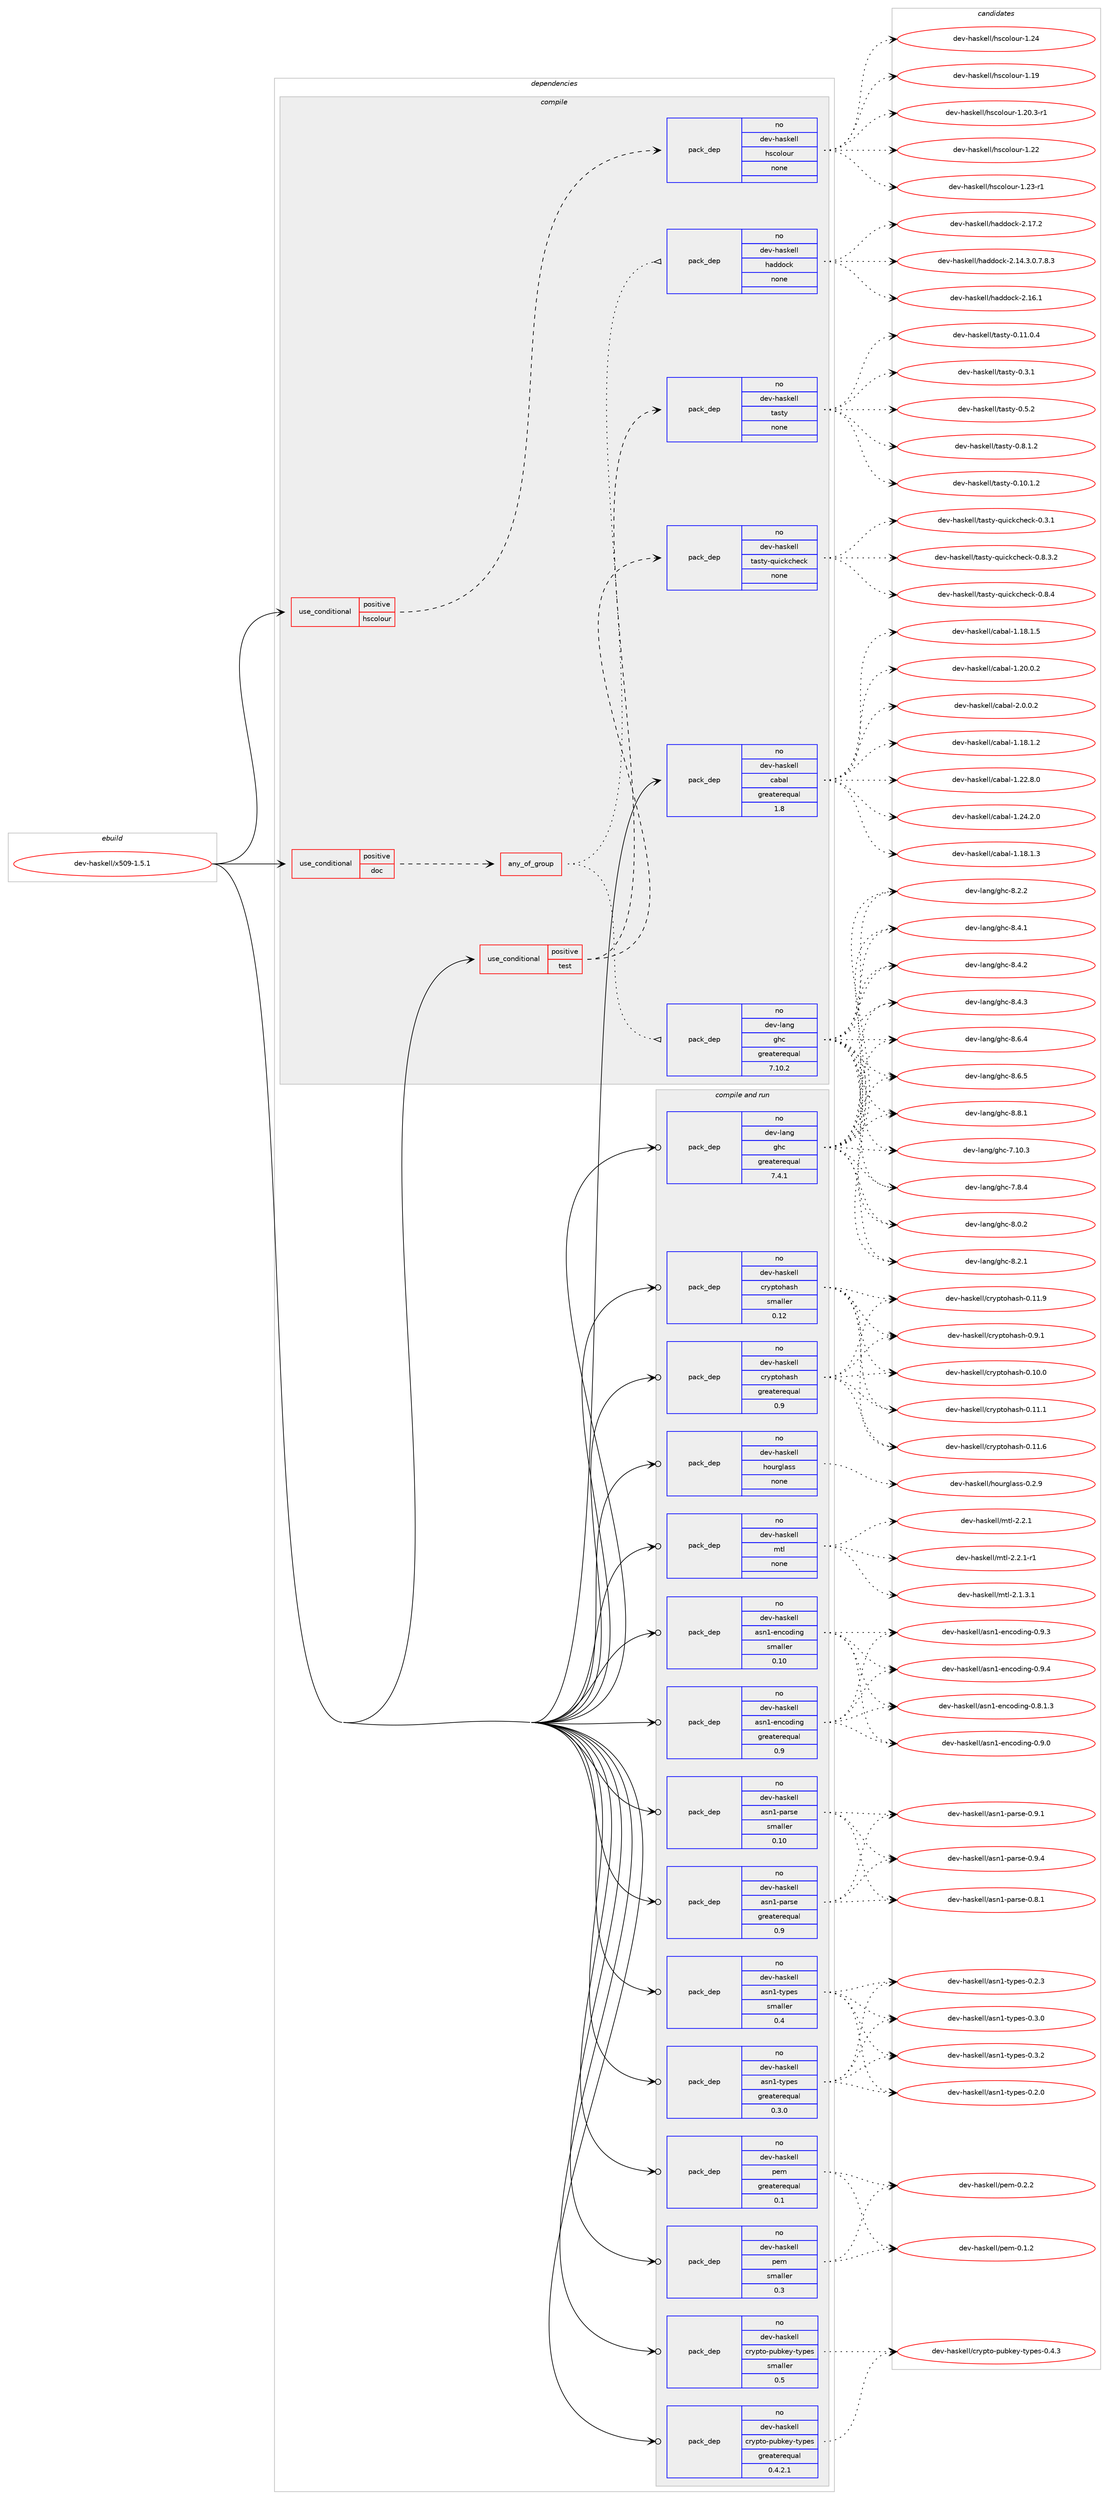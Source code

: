 digraph prolog {

# *************
# Graph options
# *************

newrank=true;
concentrate=true;
compound=true;
graph [rankdir=LR,fontname=Helvetica,fontsize=10,ranksep=1.5];#, ranksep=2.5, nodesep=0.2];
edge  [arrowhead=vee];
node  [fontname=Helvetica,fontsize=10];

# **********
# The ebuild
# **********

subgraph cluster_leftcol {
color=gray;
rank=same;
label=<<i>ebuild</i>>;
id [label="dev-haskell/x509-1.5.1", color=red, width=4, href="../dev-haskell/x509-1.5.1.svg"];
}

# ****************
# The dependencies
# ****************

subgraph cluster_midcol {
color=gray;
label=<<i>dependencies</i>>;
subgraph cluster_compile {
fillcolor="#eeeeee";
style=filled;
label=<<i>compile</i>>;
subgraph cond128225 {
dependency548052 [label=<<TABLE BORDER="0" CELLBORDER="1" CELLSPACING="0" CELLPADDING="4"><TR><TD ROWSPAN="3" CELLPADDING="10">use_conditional</TD></TR><TR><TD>positive</TD></TR><TR><TD>doc</TD></TR></TABLE>>, shape=none, color=red];
subgraph any10734 {
dependency548053 [label=<<TABLE BORDER="0" CELLBORDER="1" CELLSPACING="0" CELLPADDING="4"><TR><TD CELLPADDING="10">any_of_group</TD></TR></TABLE>>, shape=none, color=red];subgraph pack408736 {
dependency548054 [label=<<TABLE BORDER="0" CELLBORDER="1" CELLSPACING="0" CELLPADDING="4" WIDTH="220"><TR><TD ROWSPAN="6" CELLPADDING="30">pack_dep</TD></TR><TR><TD WIDTH="110">no</TD></TR><TR><TD>dev-haskell</TD></TR><TR><TD>haddock</TD></TR><TR><TD>none</TD></TR><TR><TD></TD></TR></TABLE>>, shape=none, color=blue];
}
dependency548053:e -> dependency548054:w [weight=20,style="dotted",arrowhead="oinv"];
subgraph pack408737 {
dependency548055 [label=<<TABLE BORDER="0" CELLBORDER="1" CELLSPACING="0" CELLPADDING="4" WIDTH="220"><TR><TD ROWSPAN="6" CELLPADDING="30">pack_dep</TD></TR><TR><TD WIDTH="110">no</TD></TR><TR><TD>dev-lang</TD></TR><TR><TD>ghc</TD></TR><TR><TD>greaterequal</TD></TR><TR><TD>7.10.2</TD></TR></TABLE>>, shape=none, color=blue];
}
dependency548053:e -> dependency548055:w [weight=20,style="dotted",arrowhead="oinv"];
}
dependency548052:e -> dependency548053:w [weight=20,style="dashed",arrowhead="vee"];
}
id:e -> dependency548052:w [weight=20,style="solid",arrowhead="vee"];
subgraph cond128226 {
dependency548056 [label=<<TABLE BORDER="0" CELLBORDER="1" CELLSPACING="0" CELLPADDING="4"><TR><TD ROWSPAN="3" CELLPADDING="10">use_conditional</TD></TR><TR><TD>positive</TD></TR><TR><TD>hscolour</TD></TR></TABLE>>, shape=none, color=red];
subgraph pack408738 {
dependency548057 [label=<<TABLE BORDER="0" CELLBORDER="1" CELLSPACING="0" CELLPADDING="4" WIDTH="220"><TR><TD ROWSPAN="6" CELLPADDING="30">pack_dep</TD></TR><TR><TD WIDTH="110">no</TD></TR><TR><TD>dev-haskell</TD></TR><TR><TD>hscolour</TD></TR><TR><TD>none</TD></TR><TR><TD></TD></TR></TABLE>>, shape=none, color=blue];
}
dependency548056:e -> dependency548057:w [weight=20,style="dashed",arrowhead="vee"];
}
id:e -> dependency548056:w [weight=20,style="solid",arrowhead="vee"];
subgraph cond128227 {
dependency548058 [label=<<TABLE BORDER="0" CELLBORDER="1" CELLSPACING="0" CELLPADDING="4"><TR><TD ROWSPAN="3" CELLPADDING="10">use_conditional</TD></TR><TR><TD>positive</TD></TR><TR><TD>test</TD></TR></TABLE>>, shape=none, color=red];
subgraph pack408739 {
dependency548059 [label=<<TABLE BORDER="0" CELLBORDER="1" CELLSPACING="0" CELLPADDING="4" WIDTH="220"><TR><TD ROWSPAN="6" CELLPADDING="30">pack_dep</TD></TR><TR><TD WIDTH="110">no</TD></TR><TR><TD>dev-haskell</TD></TR><TR><TD>tasty</TD></TR><TR><TD>none</TD></TR><TR><TD></TD></TR></TABLE>>, shape=none, color=blue];
}
dependency548058:e -> dependency548059:w [weight=20,style="dashed",arrowhead="vee"];
subgraph pack408740 {
dependency548060 [label=<<TABLE BORDER="0" CELLBORDER="1" CELLSPACING="0" CELLPADDING="4" WIDTH="220"><TR><TD ROWSPAN="6" CELLPADDING="30">pack_dep</TD></TR><TR><TD WIDTH="110">no</TD></TR><TR><TD>dev-haskell</TD></TR><TR><TD>tasty-quickcheck</TD></TR><TR><TD>none</TD></TR><TR><TD></TD></TR></TABLE>>, shape=none, color=blue];
}
dependency548058:e -> dependency548060:w [weight=20,style="dashed",arrowhead="vee"];
}
id:e -> dependency548058:w [weight=20,style="solid",arrowhead="vee"];
subgraph pack408741 {
dependency548061 [label=<<TABLE BORDER="0" CELLBORDER="1" CELLSPACING="0" CELLPADDING="4" WIDTH="220"><TR><TD ROWSPAN="6" CELLPADDING="30">pack_dep</TD></TR><TR><TD WIDTH="110">no</TD></TR><TR><TD>dev-haskell</TD></TR><TR><TD>cabal</TD></TR><TR><TD>greaterequal</TD></TR><TR><TD>1.8</TD></TR></TABLE>>, shape=none, color=blue];
}
id:e -> dependency548061:w [weight=20,style="solid",arrowhead="vee"];
}
subgraph cluster_compileandrun {
fillcolor="#eeeeee";
style=filled;
label=<<i>compile and run</i>>;
subgraph pack408742 {
dependency548062 [label=<<TABLE BORDER="0" CELLBORDER="1" CELLSPACING="0" CELLPADDING="4" WIDTH="220"><TR><TD ROWSPAN="6" CELLPADDING="30">pack_dep</TD></TR><TR><TD WIDTH="110">no</TD></TR><TR><TD>dev-haskell</TD></TR><TR><TD>asn1-encoding</TD></TR><TR><TD>greaterequal</TD></TR><TR><TD>0.9</TD></TR></TABLE>>, shape=none, color=blue];
}
id:e -> dependency548062:w [weight=20,style="solid",arrowhead="odotvee"];
subgraph pack408743 {
dependency548063 [label=<<TABLE BORDER="0" CELLBORDER="1" CELLSPACING="0" CELLPADDING="4" WIDTH="220"><TR><TD ROWSPAN="6" CELLPADDING="30">pack_dep</TD></TR><TR><TD WIDTH="110">no</TD></TR><TR><TD>dev-haskell</TD></TR><TR><TD>asn1-encoding</TD></TR><TR><TD>smaller</TD></TR><TR><TD>0.10</TD></TR></TABLE>>, shape=none, color=blue];
}
id:e -> dependency548063:w [weight=20,style="solid",arrowhead="odotvee"];
subgraph pack408744 {
dependency548064 [label=<<TABLE BORDER="0" CELLBORDER="1" CELLSPACING="0" CELLPADDING="4" WIDTH="220"><TR><TD ROWSPAN="6" CELLPADDING="30">pack_dep</TD></TR><TR><TD WIDTH="110">no</TD></TR><TR><TD>dev-haskell</TD></TR><TR><TD>asn1-parse</TD></TR><TR><TD>greaterequal</TD></TR><TR><TD>0.9</TD></TR></TABLE>>, shape=none, color=blue];
}
id:e -> dependency548064:w [weight=20,style="solid",arrowhead="odotvee"];
subgraph pack408745 {
dependency548065 [label=<<TABLE BORDER="0" CELLBORDER="1" CELLSPACING="0" CELLPADDING="4" WIDTH="220"><TR><TD ROWSPAN="6" CELLPADDING="30">pack_dep</TD></TR><TR><TD WIDTH="110">no</TD></TR><TR><TD>dev-haskell</TD></TR><TR><TD>asn1-parse</TD></TR><TR><TD>smaller</TD></TR><TR><TD>0.10</TD></TR></TABLE>>, shape=none, color=blue];
}
id:e -> dependency548065:w [weight=20,style="solid",arrowhead="odotvee"];
subgraph pack408746 {
dependency548066 [label=<<TABLE BORDER="0" CELLBORDER="1" CELLSPACING="0" CELLPADDING="4" WIDTH="220"><TR><TD ROWSPAN="6" CELLPADDING="30">pack_dep</TD></TR><TR><TD WIDTH="110">no</TD></TR><TR><TD>dev-haskell</TD></TR><TR><TD>asn1-types</TD></TR><TR><TD>greaterequal</TD></TR><TR><TD>0.3.0</TD></TR></TABLE>>, shape=none, color=blue];
}
id:e -> dependency548066:w [weight=20,style="solid",arrowhead="odotvee"];
subgraph pack408747 {
dependency548067 [label=<<TABLE BORDER="0" CELLBORDER="1" CELLSPACING="0" CELLPADDING="4" WIDTH="220"><TR><TD ROWSPAN="6" CELLPADDING="30">pack_dep</TD></TR><TR><TD WIDTH="110">no</TD></TR><TR><TD>dev-haskell</TD></TR><TR><TD>asn1-types</TD></TR><TR><TD>smaller</TD></TR><TR><TD>0.4</TD></TR></TABLE>>, shape=none, color=blue];
}
id:e -> dependency548067:w [weight=20,style="solid",arrowhead="odotvee"];
subgraph pack408748 {
dependency548068 [label=<<TABLE BORDER="0" CELLBORDER="1" CELLSPACING="0" CELLPADDING="4" WIDTH="220"><TR><TD ROWSPAN="6" CELLPADDING="30">pack_dep</TD></TR><TR><TD WIDTH="110">no</TD></TR><TR><TD>dev-haskell</TD></TR><TR><TD>crypto-pubkey-types</TD></TR><TR><TD>greaterequal</TD></TR><TR><TD>0.4.2.1</TD></TR></TABLE>>, shape=none, color=blue];
}
id:e -> dependency548068:w [weight=20,style="solid",arrowhead="odotvee"];
subgraph pack408749 {
dependency548069 [label=<<TABLE BORDER="0" CELLBORDER="1" CELLSPACING="0" CELLPADDING="4" WIDTH="220"><TR><TD ROWSPAN="6" CELLPADDING="30">pack_dep</TD></TR><TR><TD WIDTH="110">no</TD></TR><TR><TD>dev-haskell</TD></TR><TR><TD>crypto-pubkey-types</TD></TR><TR><TD>smaller</TD></TR><TR><TD>0.5</TD></TR></TABLE>>, shape=none, color=blue];
}
id:e -> dependency548069:w [weight=20,style="solid",arrowhead="odotvee"];
subgraph pack408750 {
dependency548070 [label=<<TABLE BORDER="0" CELLBORDER="1" CELLSPACING="0" CELLPADDING="4" WIDTH="220"><TR><TD ROWSPAN="6" CELLPADDING="30">pack_dep</TD></TR><TR><TD WIDTH="110">no</TD></TR><TR><TD>dev-haskell</TD></TR><TR><TD>cryptohash</TD></TR><TR><TD>greaterequal</TD></TR><TR><TD>0.9</TD></TR></TABLE>>, shape=none, color=blue];
}
id:e -> dependency548070:w [weight=20,style="solid",arrowhead="odotvee"];
subgraph pack408751 {
dependency548071 [label=<<TABLE BORDER="0" CELLBORDER="1" CELLSPACING="0" CELLPADDING="4" WIDTH="220"><TR><TD ROWSPAN="6" CELLPADDING="30">pack_dep</TD></TR><TR><TD WIDTH="110">no</TD></TR><TR><TD>dev-haskell</TD></TR><TR><TD>cryptohash</TD></TR><TR><TD>smaller</TD></TR><TR><TD>0.12</TD></TR></TABLE>>, shape=none, color=blue];
}
id:e -> dependency548071:w [weight=20,style="solid",arrowhead="odotvee"];
subgraph pack408752 {
dependency548072 [label=<<TABLE BORDER="0" CELLBORDER="1" CELLSPACING="0" CELLPADDING="4" WIDTH="220"><TR><TD ROWSPAN="6" CELLPADDING="30">pack_dep</TD></TR><TR><TD WIDTH="110">no</TD></TR><TR><TD>dev-haskell</TD></TR><TR><TD>hourglass</TD></TR><TR><TD>none</TD></TR><TR><TD></TD></TR></TABLE>>, shape=none, color=blue];
}
id:e -> dependency548072:w [weight=20,style="solid",arrowhead="odotvee"];
subgraph pack408753 {
dependency548073 [label=<<TABLE BORDER="0" CELLBORDER="1" CELLSPACING="0" CELLPADDING="4" WIDTH="220"><TR><TD ROWSPAN="6" CELLPADDING="30">pack_dep</TD></TR><TR><TD WIDTH="110">no</TD></TR><TR><TD>dev-haskell</TD></TR><TR><TD>mtl</TD></TR><TR><TD>none</TD></TR><TR><TD></TD></TR></TABLE>>, shape=none, color=blue];
}
id:e -> dependency548073:w [weight=20,style="solid",arrowhead="odotvee"];
subgraph pack408754 {
dependency548074 [label=<<TABLE BORDER="0" CELLBORDER="1" CELLSPACING="0" CELLPADDING="4" WIDTH="220"><TR><TD ROWSPAN="6" CELLPADDING="30">pack_dep</TD></TR><TR><TD WIDTH="110">no</TD></TR><TR><TD>dev-haskell</TD></TR><TR><TD>pem</TD></TR><TR><TD>greaterequal</TD></TR><TR><TD>0.1</TD></TR></TABLE>>, shape=none, color=blue];
}
id:e -> dependency548074:w [weight=20,style="solid",arrowhead="odotvee"];
subgraph pack408755 {
dependency548075 [label=<<TABLE BORDER="0" CELLBORDER="1" CELLSPACING="0" CELLPADDING="4" WIDTH="220"><TR><TD ROWSPAN="6" CELLPADDING="30">pack_dep</TD></TR><TR><TD WIDTH="110">no</TD></TR><TR><TD>dev-haskell</TD></TR><TR><TD>pem</TD></TR><TR><TD>smaller</TD></TR><TR><TD>0.3</TD></TR></TABLE>>, shape=none, color=blue];
}
id:e -> dependency548075:w [weight=20,style="solid",arrowhead="odotvee"];
subgraph pack408756 {
dependency548076 [label=<<TABLE BORDER="0" CELLBORDER="1" CELLSPACING="0" CELLPADDING="4" WIDTH="220"><TR><TD ROWSPAN="6" CELLPADDING="30">pack_dep</TD></TR><TR><TD WIDTH="110">no</TD></TR><TR><TD>dev-lang</TD></TR><TR><TD>ghc</TD></TR><TR><TD>greaterequal</TD></TR><TR><TD>7.4.1</TD></TR></TABLE>>, shape=none, color=blue];
}
id:e -> dependency548076:w [weight=20,style="solid",arrowhead="odotvee"];
}
subgraph cluster_run {
fillcolor="#eeeeee";
style=filled;
label=<<i>run</i>>;
}
}

# **************
# The candidates
# **************

subgraph cluster_choices {
rank=same;
color=gray;
label=<<i>candidates</i>>;

subgraph choice408736 {
color=black;
nodesep=1;
choice1001011184510497115107101108108471049710010011199107455046495246514648465546564651 [label="dev-haskell/haddock-2.14.3.0.7.8.3", color=red, width=4,href="../dev-haskell/haddock-2.14.3.0.7.8.3.svg"];
choice100101118451049711510710110810847104971001001119910745504649544649 [label="dev-haskell/haddock-2.16.1", color=red, width=4,href="../dev-haskell/haddock-2.16.1.svg"];
choice100101118451049711510710110810847104971001001119910745504649554650 [label="dev-haskell/haddock-2.17.2", color=red, width=4,href="../dev-haskell/haddock-2.17.2.svg"];
dependency548054:e -> choice1001011184510497115107101108108471049710010011199107455046495246514648465546564651:w [style=dotted,weight="100"];
dependency548054:e -> choice100101118451049711510710110810847104971001001119910745504649544649:w [style=dotted,weight="100"];
dependency548054:e -> choice100101118451049711510710110810847104971001001119910745504649554650:w [style=dotted,weight="100"];
}
subgraph choice408737 {
color=black;
nodesep=1;
choice1001011184510897110103471031049945554649484651 [label="dev-lang/ghc-7.10.3", color=red, width=4,href="../dev-lang/ghc-7.10.3.svg"];
choice10010111845108971101034710310499455546564652 [label="dev-lang/ghc-7.8.4", color=red, width=4,href="../dev-lang/ghc-7.8.4.svg"];
choice10010111845108971101034710310499455646484650 [label="dev-lang/ghc-8.0.2", color=red, width=4,href="../dev-lang/ghc-8.0.2.svg"];
choice10010111845108971101034710310499455646504649 [label="dev-lang/ghc-8.2.1", color=red, width=4,href="../dev-lang/ghc-8.2.1.svg"];
choice10010111845108971101034710310499455646504650 [label="dev-lang/ghc-8.2.2", color=red, width=4,href="../dev-lang/ghc-8.2.2.svg"];
choice10010111845108971101034710310499455646524649 [label="dev-lang/ghc-8.4.1", color=red, width=4,href="../dev-lang/ghc-8.4.1.svg"];
choice10010111845108971101034710310499455646524650 [label="dev-lang/ghc-8.4.2", color=red, width=4,href="../dev-lang/ghc-8.4.2.svg"];
choice10010111845108971101034710310499455646524651 [label="dev-lang/ghc-8.4.3", color=red, width=4,href="../dev-lang/ghc-8.4.3.svg"];
choice10010111845108971101034710310499455646544652 [label="dev-lang/ghc-8.6.4", color=red, width=4,href="../dev-lang/ghc-8.6.4.svg"];
choice10010111845108971101034710310499455646544653 [label="dev-lang/ghc-8.6.5", color=red, width=4,href="../dev-lang/ghc-8.6.5.svg"];
choice10010111845108971101034710310499455646564649 [label="dev-lang/ghc-8.8.1", color=red, width=4,href="../dev-lang/ghc-8.8.1.svg"];
dependency548055:e -> choice1001011184510897110103471031049945554649484651:w [style=dotted,weight="100"];
dependency548055:e -> choice10010111845108971101034710310499455546564652:w [style=dotted,weight="100"];
dependency548055:e -> choice10010111845108971101034710310499455646484650:w [style=dotted,weight="100"];
dependency548055:e -> choice10010111845108971101034710310499455646504649:w [style=dotted,weight="100"];
dependency548055:e -> choice10010111845108971101034710310499455646504650:w [style=dotted,weight="100"];
dependency548055:e -> choice10010111845108971101034710310499455646524649:w [style=dotted,weight="100"];
dependency548055:e -> choice10010111845108971101034710310499455646524650:w [style=dotted,weight="100"];
dependency548055:e -> choice10010111845108971101034710310499455646524651:w [style=dotted,weight="100"];
dependency548055:e -> choice10010111845108971101034710310499455646544652:w [style=dotted,weight="100"];
dependency548055:e -> choice10010111845108971101034710310499455646544653:w [style=dotted,weight="100"];
dependency548055:e -> choice10010111845108971101034710310499455646564649:w [style=dotted,weight="100"];
}
subgraph choice408738 {
color=black;
nodesep=1;
choice100101118451049711510710110810847104115991111081111171144549464957 [label="dev-haskell/hscolour-1.19", color=red, width=4,href="../dev-haskell/hscolour-1.19.svg"];
choice10010111845104971151071011081084710411599111108111117114454946504846514511449 [label="dev-haskell/hscolour-1.20.3-r1", color=red, width=4,href="../dev-haskell/hscolour-1.20.3-r1.svg"];
choice100101118451049711510710110810847104115991111081111171144549465050 [label="dev-haskell/hscolour-1.22", color=red, width=4,href="../dev-haskell/hscolour-1.22.svg"];
choice1001011184510497115107101108108471041159911110811111711445494650514511449 [label="dev-haskell/hscolour-1.23-r1", color=red, width=4,href="../dev-haskell/hscolour-1.23-r1.svg"];
choice100101118451049711510710110810847104115991111081111171144549465052 [label="dev-haskell/hscolour-1.24", color=red, width=4,href="../dev-haskell/hscolour-1.24.svg"];
dependency548057:e -> choice100101118451049711510710110810847104115991111081111171144549464957:w [style=dotted,weight="100"];
dependency548057:e -> choice10010111845104971151071011081084710411599111108111117114454946504846514511449:w [style=dotted,weight="100"];
dependency548057:e -> choice100101118451049711510710110810847104115991111081111171144549465050:w [style=dotted,weight="100"];
dependency548057:e -> choice1001011184510497115107101108108471041159911110811111711445494650514511449:w [style=dotted,weight="100"];
dependency548057:e -> choice100101118451049711510710110810847104115991111081111171144549465052:w [style=dotted,weight="100"];
}
subgraph choice408739 {
color=black;
nodesep=1;
choice10010111845104971151071011081084711697115116121454846494846494650 [label="dev-haskell/tasty-0.10.1.2", color=red, width=4,href="../dev-haskell/tasty-0.10.1.2.svg"];
choice10010111845104971151071011081084711697115116121454846494946484652 [label="dev-haskell/tasty-0.11.0.4", color=red, width=4,href="../dev-haskell/tasty-0.11.0.4.svg"];
choice10010111845104971151071011081084711697115116121454846514649 [label="dev-haskell/tasty-0.3.1", color=red, width=4,href="../dev-haskell/tasty-0.3.1.svg"];
choice10010111845104971151071011081084711697115116121454846534650 [label="dev-haskell/tasty-0.5.2", color=red, width=4,href="../dev-haskell/tasty-0.5.2.svg"];
choice100101118451049711510710110810847116971151161214548465646494650 [label="dev-haskell/tasty-0.8.1.2", color=red, width=4,href="../dev-haskell/tasty-0.8.1.2.svg"];
dependency548059:e -> choice10010111845104971151071011081084711697115116121454846494846494650:w [style=dotted,weight="100"];
dependency548059:e -> choice10010111845104971151071011081084711697115116121454846494946484652:w [style=dotted,weight="100"];
dependency548059:e -> choice10010111845104971151071011081084711697115116121454846514649:w [style=dotted,weight="100"];
dependency548059:e -> choice10010111845104971151071011081084711697115116121454846534650:w [style=dotted,weight="100"];
dependency548059:e -> choice100101118451049711510710110810847116971151161214548465646494650:w [style=dotted,weight="100"];
}
subgraph choice408740 {
color=black;
nodesep=1;
choice1001011184510497115107101108108471169711511612145113117105991079910410199107454846514649 [label="dev-haskell/tasty-quickcheck-0.3.1", color=red, width=4,href="../dev-haskell/tasty-quickcheck-0.3.1.svg"];
choice10010111845104971151071011081084711697115116121451131171059910799104101991074548465646514650 [label="dev-haskell/tasty-quickcheck-0.8.3.2", color=red, width=4,href="../dev-haskell/tasty-quickcheck-0.8.3.2.svg"];
choice1001011184510497115107101108108471169711511612145113117105991079910410199107454846564652 [label="dev-haskell/tasty-quickcheck-0.8.4", color=red, width=4,href="../dev-haskell/tasty-quickcheck-0.8.4.svg"];
dependency548060:e -> choice1001011184510497115107101108108471169711511612145113117105991079910410199107454846514649:w [style=dotted,weight="100"];
dependency548060:e -> choice10010111845104971151071011081084711697115116121451131171059910799104101991074548465646514650:w [style=dotted,weight="100"];
dependency548060:e -> choice1001011184510497115107101108108471169711511612145113117105991079910410199107454846564652:w [style=dotted,weight="100"];
}
subgraph choice408741 {
color=black;
nodesep=1;
choice10010111845104971151071011081084799979897108454946495646494650 [label="dev-haskell/cabal-1.18.1.2", color=red, width=4,href="../dev-haskell/cabal-1.18.1.2.svg"];
choice10010111845104971151071011081084799979897108454946495646494651 [label="dev-haskell/cabal-1.18.1.3", color=red, width=4,href="../dev-haskell/cabal-1.18.1.3.svg"];
choice10010111845104971151071011081084799979897108454946495646494653 [label="dev-haskell/cabal-1.18.1.5", color=red, width=4,href="../dev-haskell/cabal-1.18.1.5.svg"];
choice10010111845104971151071011081084799979897108454946504846484650 [label="dev-haskell/cabal-1.20.0.2", color=red, width=4,href="../dev-haskell/cabal-1.20.0.2.svg"];
choice10010111845104971151071011081084799979897108454946505046564648 [label="dev-haskell/cabal-1.22.8.0", color=red, width=4,href="../dev-haskell/cabal-1.22.8.0.svg"];
choice10010111845104971151071011081084799979897108454946505246504648 [label="dev-haskell/cabal-1.24.2.0", color=red, width=4,href="../dev-haskell/cabal-1.24.2.0.svg"];
choice100101118451049711510710110810847999798971084550464846484650 [label="dev-haskell/cabal-2.0.0.2", color=red, width=4,href="../dev-haskell/cabal-2.0.0.2.svg"];
dependency548061:e -> choice10010111845104971151071011081084799979897108454946495646494650:w [style=dotted,weight="100"];
dependency548061:e -> choice10010111845104971151071011081084799979897108454946495646494651:w [style=dotted,weight="100"];
dependency548061:e -> choice10010111845104971151071011081084799979897108454946495646494653:w [style=dotted,weight="100"];
dependency548061:e -> choice10010111845104971151071011081084799979897108454946504846484650:w [style=dotted,weight="100"];
dependency548061:e -> choice10010111845104971151071011081084799979897108454946505046564648:w [style=dotted,weight="100"];
dependency548061:e -> choice10010111845104971151071011081084799979897108454946505246504648:w [style=dotted,weight="100"];
dependency548061:e -> choice100101118451049711510710110810847999798971084550464846484650:w [style=dotted,weight="100"];
}
subgraph choice408742 {
color=black;
nodesep=1;
choice100101118451049711510710110810847971151104945101110991111001051101034548465646494651 [label="dev-haskell/asn1-encoding-0.8.1.3", color=red, width=4,href="../dev-haskell/asn1-encoding-0.8.1.3.svg"];
choice10010111845104971151071011081084797115110494510111099111100105110103454846574648 [label="dev-haskell/asn1-encoding-0.9.0", color=red, width=4,href="../dev-haskell/asn1-encoding-0.9.0.svg"];
choice10010111845104971151071011081084797115110494510111099111100105110103454846574651 [label="dev-haskell/asn1-encoding-0.9.3", color=red, width=4,href="../dev-haskell/asn1-encoding-0.9.3.svg"];
choice10010111845104971151071011081084797115110494510111099111100105110103454846574652 [label="dev-haskell/asn1-encoding-0.9.4", color=red, width=4,href="../dev-haskell/asn1-encoding-0.9.4.svg"];
dependency548062:e -> choice100101118451049711510710110810847971151104945101110991111001051101034548465646494651:w [style=dotted,weight="100"];
dependency548062:e -> choice10010111845104971151071011081084797115110494510111099111100105110103454846574648:w [style=dotted,weight="100"];
dependency548062:e -> choice10010111845104971151071011081084797115110494510111099111100105110103454846574651:w [style=dotted,weight="100"];
dependency548062:e -> choice10010111845104971151071011081084797115110494510111099111100105110103454846574652:w [style=dotted,weight="100"];
}
subgraph choice408743 {
color=black;
nodesep=1;
choice100101118451049711510710110810847971151104945101110991111001051101034548465646494651 [label="dev-haskell/asn1-encoding-0.8.1.3", color=red, width=4,href="../dev-haskell/asn1-encoding-0.8.1.3.svg"];
choice10010111845104971151071011081084797115110494510111099111100105110103454846574648 [label="dev-haskell/asn1-encoding-0.9.0", color=red, width=4,href="../dev-haskell/asn1-encoding-0.9.0.svg"];
choice10010111845104971151071011081084797115110494510111099111100105110103454846574651 [label="dev-haskell/asn1-encoding-0.9.3", color=red, width=4,href="../dev-haskell/asn1-encoding-0.9.3.svg"];
choice10010111845104971151071011081084797115110494510111099111100105110103454846574652 [label="dev-haskell/asn1-encoding-0.9.4", color=red, width=4,href="../dev-haskell/asn1-encoding-0.9.4.svg"];
dependency548063:e -> choice100101118451049711510710110810847971151104945101110991111001051101034548465646494651:w [style=dotted,weight="100"];
dependency548063:e -> choice10010111845104971151071011081084797115110494510111099111100105110103454846574648:w [style=dotted,weight="100"];
dependency548063:e -> choice10010111845104971151071011081084797115110494510111099111100105110103454846574651:w [style=dotted,weight="100"];
dependency548063:e -> choice10010111845104971151071011081084797115110494510111099111100105110103454846574652:w [style=dotted,weight="100"];
}
subgraph choice408744 {
color=black;
nodesep=1;
choice10010111845104971151071011081084797115110494511297114115101454846564649 [label="dev-haskell/asn1-parse-0.8.1", color=red, width=4,href="../dev-haskell/asn1-parse-0.8.1.svg"];
choice10010111845104971151071011081084797115110494511297114115101454846574649 [label="dev-haskell/asn1-parse-0.9.1", color=red, width=4,href="../dev-haskell/asn1-parse-0.9.1.svg"];
choice10010111845104971151071011081084797115110494511297114115101454846574652 [label="dev-haskell/asn1-parse-0.9.4", color=red, width=4,href="../dev-haskell/asn1-parse-0.9.4.svg"];
dependency548064:e -> choice10010111845104971151071011081084797115110494511297114115101454846564649:w [style=dotted,weight="100"];
dependency548064:e -> choice10010111845104971151071011081084797115110494511297114115101454846574649:w [style=dotted,weight="100"];
dependency548064:e -> choice10010111845104971151071011081084797115110494511297114115101454846574652:w [style=dotted,weight="100"];
}
subgraph choice408745 {
color=black;
nodesep=1;
choice10010111845104971151071011081084797115110494511297114115101454846564649 [label="dev-haskell/asn1-parse-0.8.1", color=red, width=4,href="../dev-haskell/asn1-parse-0.8.1.svg"];
choice10010111845104971151071011081084797115110494511297114115101454846574649 [label="dev-haskell/asn1-parse-0.9.1", color=red, width=4,href="../dev-haskell/asn1-parse-0.9.1.svg"];
choice10010111845104971151071011081084797115110494511297114115101454846574652 [label="dev-haskell/asn1-parse-0.9.4", color=red, width=4,href="../dev-haskell/asn1-parse-0.9.4.svg"];
dependency548065:e -> choice10010111845104971151071011081084797115110494511297114115101454846564649:w [style=dotted,weight="100"];
dependency548065:e -> choice10010111845104971151071011081084797115110494511297114115101454846574649:w [style=dotted,weight="100"];
dependency548065:e -> choice10010111845104971151071011081084797115110494511297114115101454846574652:w [style=dotted,weight="100"];
}
subgraph choice408746 {
color=black;
nodesep=1;
choice100101118451049711510710110810847971151104945116121112101115454846504648 [label="dev-haskell/asn1-types-0.2.0", color=red, width=4,href="../dev-haskell/asn1-types-0.2.0.svg"];
choice100101118451049711510710110810847971151104945116121112101115454846504651 [label="dev-haskell/asn1-types-0.2.3", color=red, width=4,href="../dev-haskell/asn1-types-0.2.3.svg"];
choice100101118451049711510710110810847971151104945116121112101115454846514648 [label="dev-haskell/asn1-types-0.3.0", color=red, width=4,href="../dev-haskell/asn1-types-0.3.0.svg"];
choice100101118451049711510710110810847971151104945116121112101115454846514650 [label="dev-haskell/asn1-types-0.3.2", color=red, width=4,href="../dev-haskell/asn1-types-0.3.2.svg"];
dependency548066:e -> choice100101118451049711510710110810847971151104945116121112101115454846504648:w [style=dotted,weight="100"];
dependency548066:e -> choice100101118451049711510710110810847971151104945116121112101115454846504651:w [style=dotted,weight="100"];
dependency548066:e -> choice100101118451049711510710110810847971151104945116121112101115454846514648:w [style=dotted,weight="100"];
dependency548066:e -> choice100101118451049711510710110810847971151104945116121112101115454846514650:w [style=dotted,weight="100"];
}
subgraph choice408747 {
color=black;
nodesep=1;
choice100101118451049711510710110810847971151104945116121112101115454846504648 [label="dev-haskell/asn1-types-0.2.0", color=red, width=4,href="../dev-haskell/asn1-types-0.2.0.svg"];
choice100101118451049711510710110810847971151104945116121112101115454846504651 [label="dev-haskell/asn1-types-0.2.3", color=red, width=4,href="../dev-haskell/asn1-types-0.2.3.svg"];
choice100101118451049711510710110810847971151104945116121112101115454846514648 [label="dev-haskell/asn1-types-0.3.0", color=red, width=4,href="../dev-haskell/asn1-types-0.3.0.svg"];
choice100101118451049711510710110810847971151104945116121112101115454846514650 [label="dev-haskell/asn1-types-0.3.2", color=red, width=4,href="../dev-haskell/asn1-types-0.3.2.svg"];
dependency548067:e -> choice100101118451049711510710110810847971151104945116121112101115454846504648:w [style=dotted,weight="100"];
dependency548067:e -> choice100101118451049711510710110810847971151104945116121112101115454846504651:w [style=dotted,weight="100"];
dependency548067:e -> choice100101118451049711510710110810847971151104945116121112101115454846514648:w [style=dotted,weight="100"];
dependency548067:e -> choice100101118451049711510710110810847971151104945116121112101115454846514650:w [style=dotted,weight="100"];
}
subgraph choice408748 {
color=black;
nodesep=1;
choice10010111845104971151071011081084799114121112116111451121179810710112145116121112101115454846524651 [label="dev-haskell/crypto-pubkey-types-0.4.3", color=red, width=4,href="../dev-haskell/crypto-pubkey-types-0.4.3.svg"];
dependency548068:e -> choice10010111845104971151071011081084799114121112116111451121179810710112145116121112101115454846524651:w [style=dotted,weight="100"];
}
subgraph choice408749 {
color=black;
nodesep=1;
choice10010111845104971151071011081084799114121112116111451121179810710112145116121112101115454846524651 [label="dev-haskell/crypto-pubkey-types-0.4.3", color=red, width=4,href="../dev-haskell/crypto-pubkey-types-0.4.3.svg"];
dependency548069:e -> choice10010111845104971151071011081084799114121112116111451121179810710112145116121112101115454846524651:w [style=dotted,weight="100"];
}
subgraph choice408750 {
color=black;
nodesep=1;
choice100101118451049711510710110810847991141211121161111049711510445484649484648 [label="dev-haskell/cryptohash-0.10.0", color=red, width=4,href="../dev-haskell/cryptohash-0.10.0.svg"];
choice100101118451049711510710110810847991141211121161111049711510445484649494649 [label="dev-haskell/cryptohash-0.11.1", color=red, width=4,href="../dev-haskell/cryptohash-0.11.1.svg"];
choice100101118451049711510710110810847991141211121161111049711510445484649494654 [label="dev-haskell/cryptohash-0.11.6", color=red, width=4,href="../dev-haskell/cryptohash-0.11.6.svg"];
choice100101118451049711510710110810847991141211121161111049711510445484649494657 [label="dev-haskell/cryptohash-0.11.9", color=red, width=4,href="../dev-haskell/cryptohash-0.11.9.svg"];
choice1001011184510497115107101108108479911412111211611110497115104454846574649 [label="dev-haskell/cryptohash-0.9.1", color=red, width=4,href="../dev-haskell/cryptohash-0.9.1.svg"];
dependency548070:e -> choice100101118451049711510710110810847991141211121161111049711510445484649484648:w [style=dotted,weight="100"];
dependency548070:e -> choice100101118451049711510710110810847991141211121161111049711510445484649494649:w [style=dotted,weight="100"];
dependency548070:e -> choice100101118451049711510710110810847991141211121161111049711510445484649494654:w [style=dotted,weight="100"];
dependency548070:e -> choice100101118451049711510710110810847991141211121161111049711510445484649494657:w [style=dotted,weight="100"];
dependency548070:e -> choice1001011184510497115107101108108479911412111211611110497115104454846574649:w [style=dotted,weight="100"];
}
subgraph choice408751 {
color=black;
nodesep=1;
choice100101118451049711510710110810847991141211121161111049711510445484649484648 [label="dev-haskell/cryptohash-0.10.0", color=red, width=4,href="../dev-haskell/cryptohash-0.10.0.svg"];
choice100101118451049711510710110810847991141211121161111049711510445484649494649 [label="dev-haskell/cryptohash-0.11.1", color=red, width=4,href="../dev-haskell/cryptohash-0.11.1.svg"];
choice100101118451049711510710110810847991141211121161111049711510445484649494654 [label="dev-haskell/cryptohash-0.11.6", color=red, width=4,href="../dev-haskell/cryptohash-0.11.6.svg"];
choice100101118451049711510710110810847991141211121161111049711510445484649494657 [label="dev-haskell/cryptohash-0.11.9", color=red, width=4,href="../dev-haskell/cryptohash-0.11.9.svg"];
choice1001011184510497115107101108108479911412111211611110497115104454846574649 [label="dev-haskell/cryptohash-0.9.1", color=red, width=4,href="../dev-haskell/cryptohash-0.9.1.svg"];
dependency548071:e -> choice100101118451049711510710110810847991141211121161111049711510445484649484648:w [style=dotted,weight="100"];
dependency548071:e -> choice100101118451049711510710110810847991141211121161111049711510445484649494649:w [style=dotted,weight="100"];
dependency548071:e -> choice100101118451049711510710110810847991141211121161111049711510445484649494654:w [style=dotted,weight="100"];
dependency548071:e -> choice100101118451049711510710110810847991141211121161111049711510445484649494657:w [style=dotted,weight="100"];
dependency548071:e -> choice1001011184510497115107101108108479911412111211611110497115104454846574649:w [style=dotted,weight="100"];
}
subgraph choice408752 {
color=black;
nodesep=1;
choice10010111845104971151071011081084710411111711410310897115115454846504657 [label="dev-haskell/hourglass-0.2.9", color=red, width=4,href="../dev-haskell/hourglass-0.2.9.svg"];
dependency548072:e -> choice10010111845104971151071011081084710411111711410310897115115454846504657:w [style=dotted,weight="100"];
}
subgraph choice408753 {
color=black;
nodesep=1;
choice1001011184510497115107101108108471091161084550464946514649 [label="dev-haskell/mtl-2.1.3.1", color=red, width=4,href="../dev-haskell/mtl-2.1.3.1.svg"];
choice100101118451049711510710110810847109116108455046504649 [label="dev-haskell/mtl-2.2.1", color=red, width=4,href="../dev-haskell/mtl-2.2.1.svg"];
choice1001011184510497115107101108108471091161084550465046494511449 [label="dev-haskell/mtl-2.2.1-r1", color=red, width=4,href="../dev-haskell/mtl-2.2.1-r1.svg"];
dependency548073:e -> choice1001011184510497115107101108108471091161084550464946514649:w [style=dotted,weight="100"];
dependency548073:e -> choice100101118451049711510710110810847109116108455046504649:w [style=dotted,weight="100"];
dependency548073:e -> choice1001011184510497115107101108108471091161084550465046494511449:w [style=dotted,weight="100"];
}
subgraph choice408754 {
color=black;
nodesep=1;
choice100101118451049711510710110810847112101109454846494650 [label="dev-haskell/pem-0.1.2", color=red, width=4,href="../dev-haskell/pem-0.1.2.svg"];
choice100101118451049711510710110810847112101109454846504650 [label="dev-haskell/pem-0.2.2", color=red, width=4,href="../dev-haskell/pem-0.2.2.svg"];
dependency548074:e -> choice100101118451049711510710110810847112101109454846494650:w [style=dotted,weight="100"];
dependency548074:e -> choice100101118451049711510710110810847112101109454846504650:w [style=dotted,weight="100"];
}
subgraph choice408755 {
color=black;
nodesep=1;
choice100101118451049711510710110810847112101109454846494650 [label="dev-haskell/pem-0.1.2", color=red, width=4,href="../dev-haskell/pem-0.1.2.svg"];
choice100101118451049711510710110810847112101109454846504650 [label="dev-haskell/pem-0.2.2", color=red, width=4,href="../dev-haskell/pem-0.2.2.svg"];
dependency548075:e -> choice100101118451049711510710110810847112101109454846494650:w [style=dotted,weight="100"];
dependency548075:e -> choice100101118451049711510710110810847112101109454846504650:w [style=dotted,weight="100"];
}
subgraph choice408756 {
color=black;
nodesep=1;
choice1001011184510897110103471031049945554649484651 [label="dev-lang/ghc-7.10.3", color=red, width=4,href="../dev-lang/ghc-7.10.3.svg"];
choice10010111845108971101034710310499455546564652 [label="dev-lang/ghc-7.8.4", color=red, width=4,href="../dev-lang/ghc-7.8.4.svg"];
choice10010111845108971101034710310499455646484650 [label="dev-lang/ghc-8.0.2", color=red, width=4,href="../dev-lang/ghc-8.0.2.svg"];
choice10010111845108971101034710310499455646504649 [label="dev-lang/ghc-8.2.1", color=red, width=4,href="../dev-lang/ghc-8.2.1.svg"];
choice10010111845108971101034710310499455646504650 [label="dev-lang/ghc-8.2.2", color=red, width=4,href="../dev-lang/ghc-8.2.2.svg"];
choice10010111845108971101034710310499455646524649 [label="dev-lang/ghc-8.4.1", color=red, width=4,href="../dev-lang/ghc-8.4.1.svg"];
choice10010111845108971101034710310499455646524650 [label="dev-lang/ghc-8.4.2", color=red, width=4,href="../dev-lang/ghc-8.4.2.svg"];
choice10010111845108971101034710310499455646524651 [label="dev-lang/ghc-8.4.3", color=red, width=4,href="../dev-lang/ghc-8.4.3.svg"];
choice10010111845108971101034710310499455646544652 [label="dev-lang/ghc-8.6.4", color=red, width=4,href="../dev-lang/ghc-8.6.4.svg"];
choice10010111845108971101034710310499455646544653 [label="dev-lang/ghc-8.6.5", color=red, width=4,href="../dev-lang/ghc-8.6.5.svg"];
choice10010111845108971101034710310499455646564649 [label="dev-lang/ghc-8.8.1", color=red, width=4,href="../dev-lang/ghc-8.8.1.svg"];
dependency548076:e -> choice1001011184510897110103471031049945554649484651:w [style=dotted,weight="100"];
dependency548076:e -> choice10010111845108971101034710310499455546564652:w [style=dotted,weight="100"];
dependency548076:e -> choice10010111845108971101034710310499455646484650:w [style=dotted,weight="100"];
dependency548076:e -> choice10010111845108971101034710310499455646504649:w [style=dotted,weight="100"];
dependency548076:e -> choice10010111845108971101034710310499455646504650:w [style=dotted,weight="100"];
dependency548076:e -> choice10010111845108971101034710310499455646524649:w [style=dotted,weight="100"];
dependency548076:e -> choice10010111845108971101034710310499455646524650:w [style=dotted,weight="100"];
dependency548076:e -> choice10010111845108971101034710310499455646524651:w [style=dotted,weight="100"];
dependency548076:e -> choice10010111845108971101034710310499455646544652:w [style=dotted,weight="100"];
dependency548076:e -> choice10010111845108971101034710310499455646544653:w [style=dotted,weight="100"];
dependency548076:e -> choice10010111845108971101034710310499455646564649:w [style=dotted,weight="100"];
}
}

}
